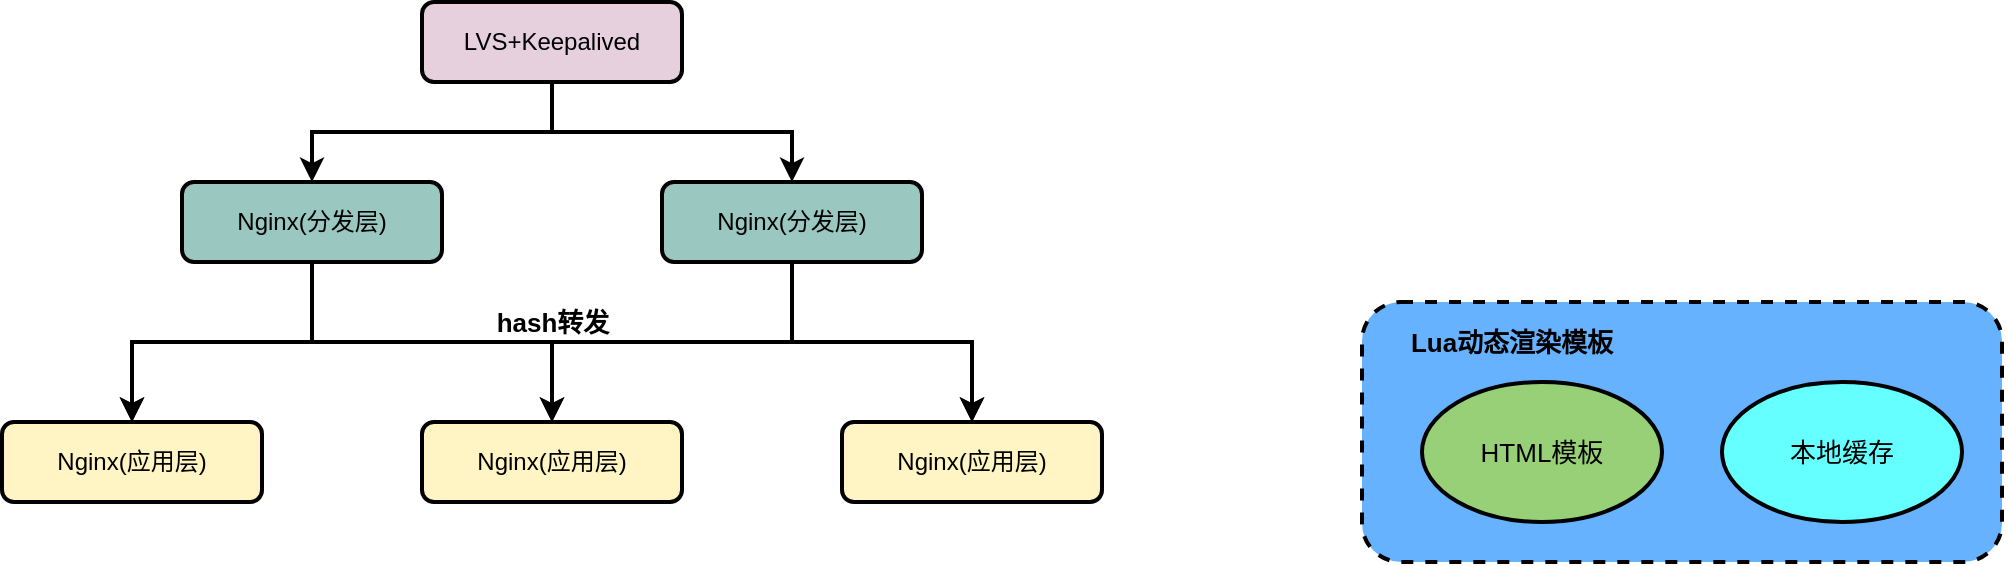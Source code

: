 <mxfile version="15.3.1" type="github">
  <diagram id="IPC0HBHVtDNUuMCplvsE" name="第 1 页">
    <mxGraphModel dx="1248" dy="686" grid="1" gridSize="10" guides="1" tooltips="1" connect="1" arrows="1" fold="1" page="1" pageScale="1" pageWidth="827" pageHeight="1169" math="0" shadow="0">
      <root>
        <mxCell id="0" />
        <mxCell id="1" parent="0" />
        <mxCell id="Cw3_puenSxwjHgjDXRye-3" value="" style="edgeStyle=orthogonalEdgeStyle;rounded=0;orthogonalLoop=1;jettySize=auto;html=1;strokeWidth=2;" edge="1" parent="1" source="Cw3_puenSxwjHgjDXRye-1" target="Cw3_puenSxwjHgjDXRye-2">
          <mxGeometry relative="1" as="geometry" />
        </mxCell>
        <mxCell id="Cw3_puenSxwjHgjDXRye-6" style="edgeStyle=orthogonalEdgeStyle;rounded=0;orthogonalLoop=1;jettySize=auto;html=1;exitX=0.5;exitY=1;exitDx=0;exitDy=0;entryX=0.5;entryY=0;entryDx=0;entryDy=0;strokeWidth=2;" edge="1" parent="1" source="Cw3_puenSxwjHgjDXRye-1" target="Cw3_puenSxwjHgjDXRye-5">
          <mxGeometry relative="1" as="geometry" />
        </mxCell>
        <mxCell id="Cw3_puenSxwjHgjDXRye-1" value="LVS+Keepalived" style="rounded=1;whiteSpace=wrap;html=1;fillColor=#E6D0DE;strokeWidth=2;" vertex="1" parent="1">
          <mxGeometry x="330" y="70" width="130" height="40" as="geometry" />
        </mxCell>
        <mxCell id="Cw3_puenSxwjHgjDXRye-8" value="" style="edgeStyle=orthogonalEdgeStyle;rounded=0;orthogonalLoop=1;jettySize=auto;html=1;strokeWidth=2;" edge="1" parent="1" source="Cw3_puenSxwjHgjDXRye-2" target="Cw3_puenSxwjHgjDXRye-7">
          <mxGeometry relative="1" as="geometry" />
        </mxCell>
        <mxCell id="Cw3_puenSxwjHgjDXRye-12" style="edgeStyle=orthogonalEdgeStyle;rounded=0;orthogonalLoop=1;jettySize=auto;html=1;exitX=0.5;exitY=1;exitDx=0;exitDy=0;entryX=0.5;entryY=0;entryDx=0;entryDy=0;strokeWidth=2;" edge="1" parent="1" source="Cw3_puenSxwjHgjDXRye-2" target="Cw3_puenSxwjHgjDXRye-10">
          <mxGeometry relative="1" as="geometry" />
        </mxCell>
        <mxCell id="Cw3_puenSxwjHgjDXRye-17" style="edgeStyle=orthogonalEdgeStyle;rounded=0;orthogonalLoop=1;jettySize=auto;html=1;exitX=0.5;exitY=1;exitDx=0;exitDy=0;entryX=0.5;entryY=0;entryDx=0;entryDy=0;strokeWidth=2;" edge="1" parent="1" source="Cw3_puenSxwjHgjDXRye-2" target="Cw3_puenSxwjHgjDXRye-14">
          <mxGeometry relative="1" as="geometry" />
        </mxCell>
        <mxCell id="Cw3_puenSxwjHgjDXRye-2" value="Nginx(分发层)" style="rounded=1;whiteSpace=wrap;html=1;fillColor=#9AC7BF;strokeWidth=2;" vertex="1" parent="1">
          <mxGeometry x="210" y="160" width="130" height="40" as="geometry" />
        </mxCell>
        <mxCell id="Cw3_puenSxwjHgjDXRye-9" style="edgeStyle=orthogonalEdgeStyle;rounded=0;orthogonalLoop=1;jettySize=auto;html=1;exitX=0.5;exitY=1;exitDx=0;exitDy=0;entryX=0.5;entryY=0;entryDx=0;entryDy=0;strokeWidth=2;" edge="1" parent="1" source="Cw3_puenSxwjHgjDXRye-5" target="Cw3_puenSxwjHgjDXRye-7">
          <mxGeometry relative="1" as="geometry" />
        </mxCell>
        <mxCell id="Cw3_puenSxwjHgjDXRye-13" style="edgeStyle=orthogonalEdgeStyle;rounded=0;orthogonalLoop=1;jettySize=auto;html=1;exitX=0.5;exitY=1;exitDx=0;exitDy=0;strokeWidth=2;" edge="1" parent="1" source="Cw3_puenSxwjHgjDXRye-5" target="Cw3_puenSxwjHgjDXRye-10">
          <mxGeometry relative="1" as="geometry" />
        </mxCell>
        <mxCell id="Cw3_puenSxwjHgjDXRye-16" style="edgeStyle=orthogonalEdgeStyle;rounded=0;orthogonalLoop=1;jettySize=auto;html=1;exitX=0.5;exitY=1;exitDx=0;exitDy=0;strokeWidth=2;" edge="1" parent="1" source="Cw3_puenSxwjHgjDXRye-5" target="Cw3_puenSxwjHgjDXRye-14">
          <mxGeometry relative="1" as="geometry" />
        </mxCell>
        <mxCell id="Cw3_puenSxwjHgjDXRye-5" value="Nginx(分发层)" style="rounded=1;whiteSpace=wrap;html=1;fillColor=#9AC7BF;strokeWidth=2;" vertex="1" parent="1">
          <mxGeometry x="450" y="160" width="130" height="40" as="geometry" />
        </mxCell>
        <mxCell id="Cw3_puenSxwjHgjDXRye-7" value="Nginx(应用层)" style="rounded=1;whiteSpace=wrap;html=1;fillColor=#FFF4C3;strokeWidth=2;" vertex="1" parent="1">
          <mxGeometry x="330" y="280" width="130" height="40" as="geometry" />
        </mxCell>
        <mxCell id="Cw3_puenSxwjHgjDXRye-10" value="Nginx(应用层)" style="rounded=1;whiteSpace=wrap;html=1;fillColor=#FFF4C3;strokeWidth=2;" vertex="1" parent="1">
          <mxGeometry x="120" y="280" width="130" height="40" as="geometry" />
        </mxCell>
        <mxCell id="Cw3_puenSxwjHgjDXRye-14" value="Nginx(应用层)" style="rounded=1;whiteSpace=wrap;html=1;fillColor=#FFF4C3;strokeWidth=2;" vertex="1" parent="1">
          <mxGeometry x="540" y="280" width="130" height="40" as="geometry" />
        </mxCell>
        <mxCell id="Cw3_puenSxwjHgjDXRye-18" value="hash转发" style="text;html=1;align=center;verticalAlign=middle;resizable=0;points=[];autosize=1;strokeColor=none;fillColor=none;fontSize=13;fontStyle=1" vertex="1" parent="1">
          <mxGeometry x="360" y="220" width="70" height="20" as="geometry" />
        </mxCell>
        <mxCell id="Cw3_puenSxwjHgjDXRye-19" value="" style="rounded=1;whiteSpace=wrap;html=1;fontSize=13;fillColor=#66B2FF;dashed=1;strokeWidth=2;" vertex="1" parent="1">
          <mxGeometry x="800" y="220" width="320" height="130" as="geometry" />
        </mxCell>
        <mxCell id="Cw3_puenSxwjHgjDXRye-20" value="HTML模板" style="ellipse;whiteSpace=wrap;html=1;fontSize=13;fillColor=#97D077;strokeWidth=2;" vertex="1" parent="1">
          <mxGeometry x="830" y="260" width="120" height="70" as="geometry" />
        </mxCell>
        <mxCell id="Cw3_puenSxwjHgjDXRye-21" value="本地缓存" style="ellipse;whiteSpace=wrap;html=1;fontSize=13;fillColor=#66FFFF;strokeWidth=2;" vertex="1" parent="1">
          <mxGeometry x="980" y="260" width="120" height="70" as="geometry" />
        </mxCell>
        <mxCell id="Cw3_puenSxwjHgjDXRye-22" value="Lua动态渲染模板" style="text;html=1;strokeColor=none;fillColor=none;align=center;verticalAlign=middle;whiteSpace=wrap;rounded=0;fontSize=13;fontStyle=1" vertex="1" parent="1">
          <mxGeometry x="790" y="230" width="170" height="20" as="geometry" />
        </mxCell>
      </root>
    </mxGraphModel>
  </diagram>
</mxfile>
